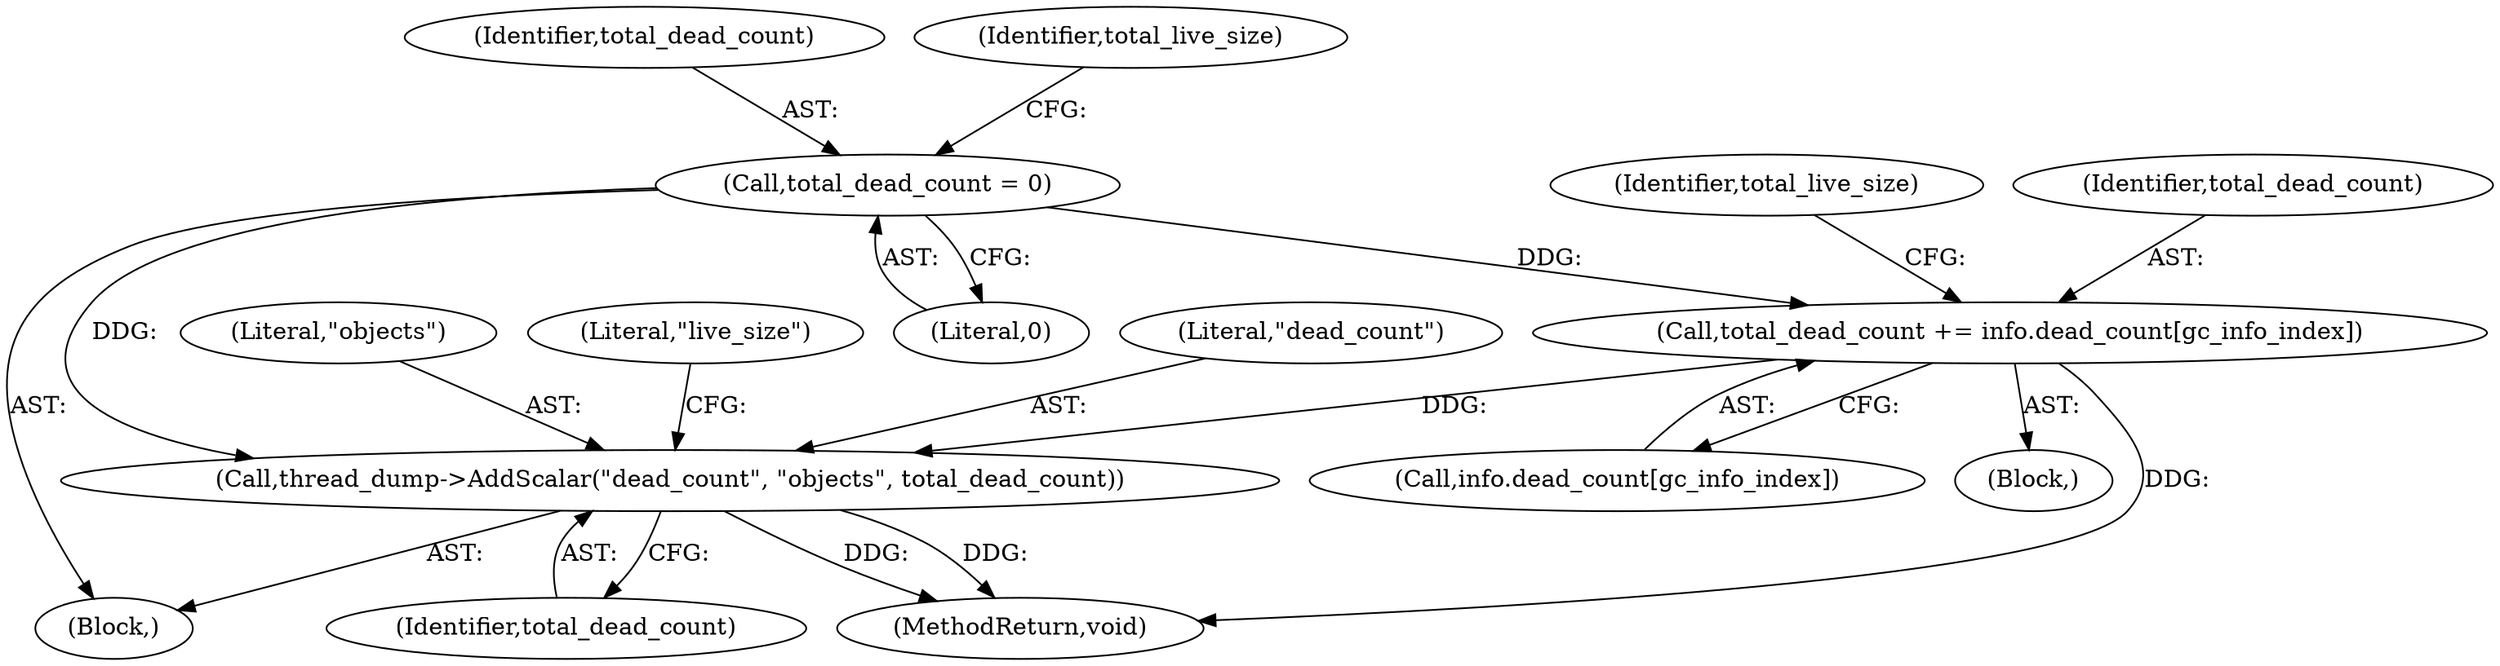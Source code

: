 digraph "0_Chrome_20b65d00ca3d8696430e22efad7485366f8c3a21_2@array" {
"1000210" [label="(Call,total_dead_count += info.dead_count[gc_info_index])"];
"1000181" [label="(Call,total_dead_count = 0)"];
"1000240" [label="(Call,thread_dump->AddScalar(\"dead_count\", \"objects\", total_dead_count))"];
"1000183" [label="(Literal,0)"];
"1000182" [label="(Identifier,total_dead_count)"];
"1000241" [label="(Literal,\"dead_count\")"];
"1000242" [label="(Literal,\"objects\")"];
"1000243" [label="(Identifier,total_dead_count)"];
"1000102" [label="(Block,)"];
"1000218" [label="(Identifier,total_live_size)"];
"1000212" [label="(Call,info.dead_count[gc_info_index])"];
"1000265" [label="(MethodReturn,void)"];
"1000211" [label="(Identifier,total_dead_count)"];
"1000181" [label="(Call,total_dead_count = 0)"];
"1000240" [label="(Call,thread_dump->AddScalar(\"dead_count\", \"objects\", total_dead_count))"];
"1000210" [label="(Call,total_dead_count += info.dead_count[gc_info_index])"];
"1000202" [label="(Block,)"];
"1000186" [label="(Identifier,total_live_size)"];
"1000245" [label="(Literal,\"live_size\")"];
"1000210" -> "1000202"  [label="AST: "];
"1000210" -> "1000212"  [label="CFG: "];
"1000211" -> "1000210"  [label="AST: "];
"1000212" -> "1000210"  [label="AST: "];
"1000218" -> "1000210"  [label="CFG: "];
"1000210" -> "1000265"  [label="DDG: "];
"1000181" -> "1000210"  [label="DDG: "];
"1000210" -> "1000240"  [label="DDG: "];
"1000181" -> "1000102"  [label="AST: "];
"1000181" -> "1000183"  [label="CFG: "];
"1000182" -> "1000181"  [label="AST: "];
"1000183" -> "1000181"  [label="AST: "];
"1000186" -> "1000181"  [label="CFG: "];
"1000181" -> "1000240"  [label="DDG: "];
"1000240" -> "1000102"  [label="AST: "];
"1000240" -> "1000243"  [label="CFG: "];
"1000241" -> "1000240"  [label="AST: "];
"1000242" -> "1000240"  [label="AST: "];
"1000243" -> "1000240"  [label="AST: "];
"1000245" -> "1000240"  [label="CFG: "];
"1000240" -> "1000265"  [label="DDG: "];
"1000240" -> "1000265"  [label="DDG: "];
}

